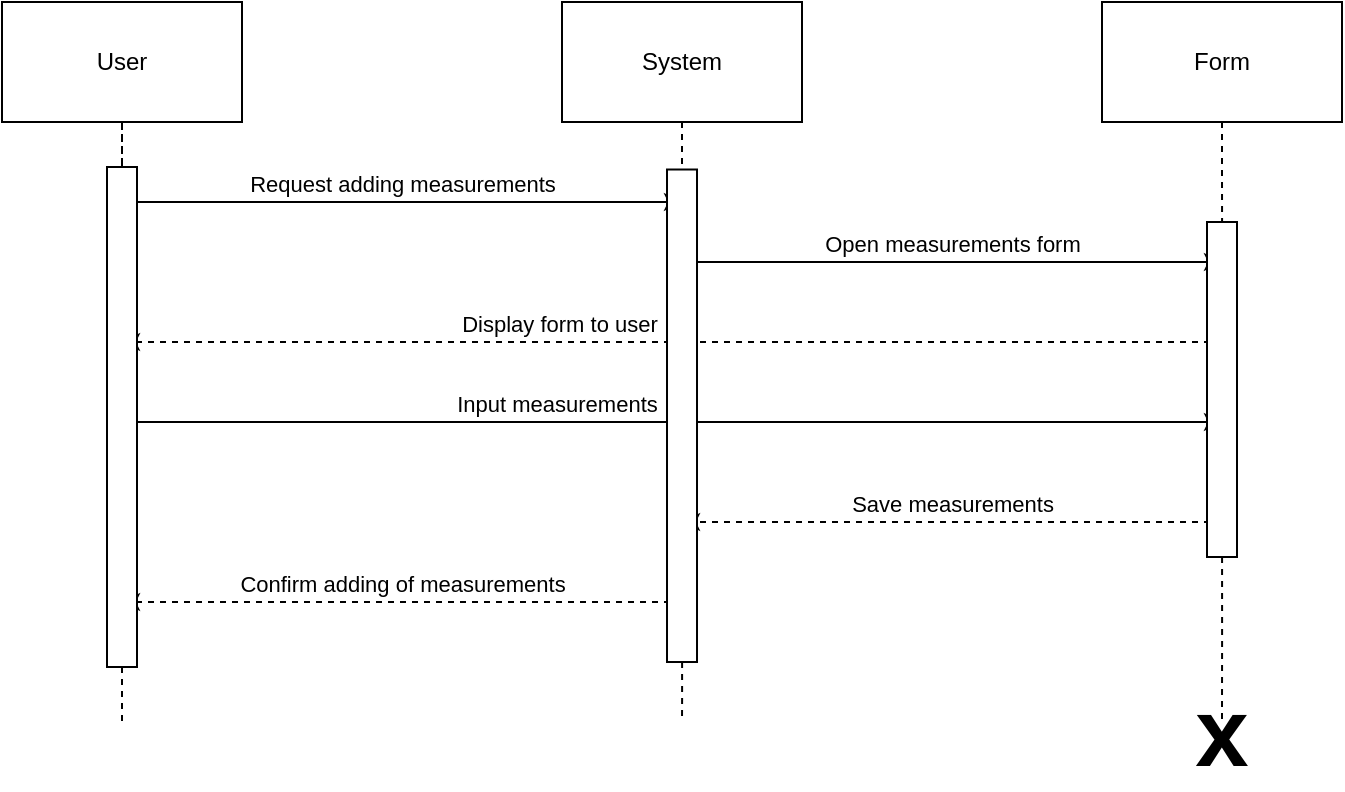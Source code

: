 <mxfile version="25.0.1">
  <diagram name="Page-1" id="LL-qZGuNhf-XK6N4RQkk">
    <mxGraphModel dx="2074" dy="1140" grid="1" gridSize="10" guides="1" tooltips="1" connect="1" arrows="1" fold="1" page="1" pageScale="1" pageWidth="1100" pageHeight="850" math="0" shadow="0">
      <root>
        <mxCell id="0" />
        <mxCell id="1" parent="0" />
        <mxCell id="wfCpUqHWvcHLarFDF52Q-11" style="edgeStyle=orthogonalEdgeStyle;rounded=0;orthogonalLoop=1;jettySize=auto;html=1;labelBackgroundColor=none;dashed=1;endArrow=none;endFill=0;" parent="1" source="1-Ly5R1n1xadF3KGZIch-1" edge="1">
          <mxGeometry relative="1" as="geometry">
            <mxPoint x="130" y="420" as="targetPoint" />
          </mxGeometry>
        </mxCell>
        <mxCell id="wfCpUqHWvcHLarFDF52Q-8" value="User" style="rounded=0;whiteSpace=wrap;html=1;fillColor=default;" parent="1" vertex="1">
          <mxGeometry x="70" y="60" width="120" height="60" as="geometry" />
        </mxCell>
        <mxCell id="wfCpUqHWvcHLarFDF52Q-12" style="edgeStyle=orthogonalEdgeStyle;rounded=0;orthogonalLoop=1;jettySize=auto;html=1;labelBackgroundColor=none;dashed=1;endArrow=none;endFill=0;" parent="1" source="1-Ly5R1n1xadF3KGZIch-3" edge="1">
          <mxGeometry relative="1" as="geometry">
            <mxPoint x="410" y="420" as="targetPoint" />
          </mxGeometry>
        </mxCell>
        <mxCell id="wfCpUqHWvcHLarFDF52Q-9" value="System" style="rounded=0;whiteSpace=wrap;html=1;fillColor=default;" parent="1" vertex="1">
          <mxGeometry x="350" y="60" width="120" height="60" as="geometry" />
        </mxCell>
        <mxCell id="wfCpUqHWvcHLarFDF52Q-13" style="edgeStyle=orthogonalEdgeStyle;rounded=0;orthogonalLoop=1;jettySize=auto;html=1;labelBackgroundColor=none;dashed=1;endArrow=none;endFill=0;" parent="1" source="1-Ly5R1n1xadF3KGZIch-5" edge="1">
          <mxGeometry relative="1" as="geometry">
            <mxPoint x="680" y="420" as="targetPoint" />
          </mxGeometry>
        </mxCell>
        <mxCell id="wfCpUqHWvcHLarFDF52Q-10" value="Form" style="rounded=0;whiteSpace=wrap;html=1;fillColor=default;" parent="1" vertex="1">
          <mxGeometry x="620" y="60" width="120" height="60" as="geometry" />
        </mxCell>
        <mxCell id="wfCpUqHWvcHLarFDF52Q-14" value="Request adding measurements" style="endArrow=classic;html=1;rounded=0;verticalAlign=bottom;labelBackgroundColor=none;" parent="1" edge="1">
          <mxGeometry width="50" height="50" relative="1" as="geometry">
            <mxPoint x="130" y="160" as="sourcePoint" />
            <mxPoint x="410" y="160" as="targetPoint" />
          </mxGeometry>
        </mxCell>
        <mxCell id="wfCpUqHWvcHLarFDF52Q-15" value="Open measurements form" style="endArrow=classic;html=1;rounded=0;verticalAlign=bottom;labelBackgroundColor=none;" parent="1" edge="1">
          <mxGeometry width="50" height="50" relative="1" as="geometry">
            <mxPoint x="410" y="190" as="sourcePoint" />
            <mxPoint x="680" y="190" as="targetPoint" />
          </mxGeometry>
        </mxCell>
        <mxCell id="wfCpUqHWvcHLarFDF52Q-16" value="Input measurements&amp;nbsp;&amp;nbsp;" style="endArrow=classic;html=1;rounded=0;verticalAlign=bottom;labelBackgroundColor=none;align=right;" parent="1" edge="1">
          <mxGeometry width="50" height="50" relative="1" as="geometry">
            <mxPoint x="130" y="270" as="sourcePoint" />
            <mxPoint x="680" y="270" as="targetPoint" />
          </mxGeometry>
        </mxCell>
        <mxCell id="wfCpUqHWvcHLarFDF52Q-17" value="Save measurements" style="endArrow=classic;html=1;rounded=0;verticalAlign=bottom;labelBackgroundColor=none;dashed=1;" parent="1" edge="1">
          <mxGeometry width="50" height="50" relative="1" as="geometry">
            <mxPoint x="680" y="320" as="sourcePoint" />
            <mxPoint x="410" y="320" as="targetPoint" />
          </mxGeometry>
        </mxCell>
        <mxCell id="wfCpUqHWvcHLarFDF52Q-18" value="Confirm adding of measurements" style="endArrow=classic;html=1;rounded=0;verticalAlign=bottom;labelBackgroundColor=none;dashed=1;" parent="1" edge="1">
          <mxGeometry width="50" height="50" relative="1" as="geometry">
            <mxPoint x="410" y="360" as="sourcePoint" />
            <mxPoint x="130" y="360" as="targetPoint" />
          </mxGeometry>
        </mxCell>
        <mxCell id="wfCpUqHWvcHLarFDF52Q-19" value="Display form to user&amp;nbsp;&amp;nbsp;" style="endArrow=classic;html=1;rounded=0;verticalAlign=bottom;labelBackgroundColor=none;dashed=1;align=right;" parent="1" edge="1">
          <mxGeometry width="50" height="50" relative="1" as="geometry">
            <mxPoint x="680" y="230" as="sourcePoint" />
            <mxPoint x="130" y="230" as="targetPoint" />
          </mxGeometry>
        </mxCell>
        <mxCell id="1-Ly5R1n1xadF3KGZIch-2" value="" style="edgeStyle=orthogonalEdgeStyle;rounded=0;orthogonalLoop=1;jettySize=auto;html=1;labelBackgroundColor=none;dashed=1;endArrow=none;endFill=0;" parent="1" source="wfCpUqHWvcHLarFDF52Q-8" target="1-Ly5R1n1xadF3KGZIch-1" edge="1">
          <mxGeometry relative="1" as="geometry">
            <mxPoint x="130" y="420" as="targetPoint" />
            <mxPoint x="130" y="120" as="sourcePoint" />
          </mxGeometry>
        </mxCell>
        <mxCell id="1-Ly5R1n1xadF3KGZIch-1" value="" style="rounded=0;whiteSpace=wrap;html=1;rotation=-90;fillColor=default;" parent="1" vertex="1">
          <mxGeometry x="5" y="260" width="250" height="15" as="geometry" />
        </mxCell>
        <mxCell id="1-Ly5R1n1xadF3KGZIch-4" value="" style="edgeStyle=orthogonalEdgeStyle;rounded=0;orthogonalLoop=1;jettySize=auto;html=1;labelBackgroundColor=none;dashed=1;endArrow=none;endFill=0;" parent="1" source="wfCpUqHWvcHLarFDF52Q-9" target="1-Ly5R1n1xadF3KGZIch-3" edge="1">
          <mxGeometry relative="1" as="geometry">
            <mxPoint x="410" y="420" as="targetPoint" />
            <mxPoint x="410" y="120" as="sourcePoint" />
          </mxGeometry>
        </mxCell>
        <mxCell id="1-Ly5R1n1xadF3KGZIch-3" value="" style="rounded=0;whiteSpace=wrap;html=1;rotation=-90;fillColor=default;" parent="1" vertex="1">
          <mxGeometry x="286.88" y="259.38" width="246.25" height="15" as="geometry" />
        </mxCell>
        <mxCell id="1-Ly5R1n1xadF3KGZIch-6" value="" style="edgeStyle=orthogonalEdgeStyle;rounded=0;orthogonalLoop=1;jettySize=auto;html=1;labelBackgroundColor=none;dashed=1;endArrow=none;endFill=0;" parent="1" source="wfCpUqHWvcHLarFDF52Q-10" target="1-Ly5R1n1xadF3KGZIch-5" edge="1">
          <mxGeometry relative="1" as="geometry">
            <mxPoint x="680" y="420" as="targetPoint" />
            <mxPoint x="680" y="120" as="sourcePoint" />
          </mxGeometry>
        </mxCell>
        <mxCell id="1-Ly5R1n1xadF3KGZIch-5" value="" style="rounded=0;whiteSpace=wrap;html=1;rotation=-90;fillColor=default;" parent="1" vertex="1">
          <mxGeometry x="596.25" y="246.25" width="167.5" height="15" as="geometry" />
        </mxCell>
        <mxCell id="YPdzJv4Y7-xX3vdxDb5l-1" value="&lt;font style=&quot;font-size: 48px;&quot;&gt;&lt;b&gt;x&lt;/b&gt;&lt;/font&gt;" style="text;html=1;align=center;verticalAlign=middle;whiteSpace=wrap;rounded=0;" parent="1" vertex="1">
          <mxGeometry x="650" y="410" width="60" height="30" as="geometry" />
        </mxCell>
      </root>
    </mxGraphModel>
  </diagram>
</mxfile>
